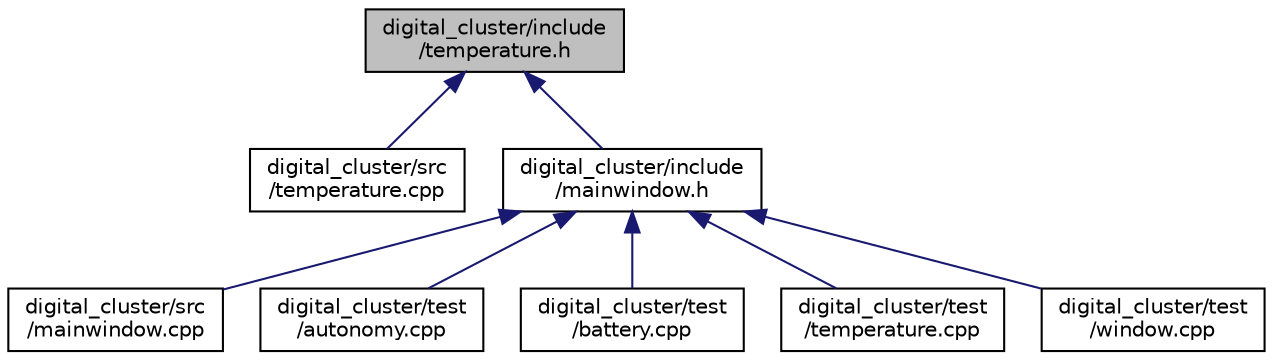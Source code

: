digraph "digital_cluster/include/temperature.h"
{
 // LATEX_PDF_SIZE
  edge [fontname="Helvetica",fontsize="10",labelfontname="Helvetica",labelfontsize="10"];
  node [fontname="Helvetica",fontsize="10",shape=record];
  Node1 [label="digital_cluster/include\l/temperature.h",height=0.2,width=0.4,color="black", fillcolor="grey75", style="filled", fontcolor="black",tooltip=" "];
  Node1 -> Node2 [dir="back",color="midnightblue",fontsize="10",style="solid",fontname="Helvetica"];
  Node2 [label="digital_cluster/src\l/temperature.cpp",height=0.2,width=0.4,color="black", fillcolor="white", style="filled",URL="$src_2temperature_8cpp.html",tooltip=" "];
  Node1 -> Node3 [dir="back",color="midnightblue",fontsize="10",style="solid",fontname="Helvetica"];
  Node3 [label="digital_cluster/include\l/mainwindow.h",height=0.2,width=0.4,color="black", fillcolor="white", style="filled",URL="$mainwindow_8h.html",tooltip=" "];
  Node3 -> Node4 [dir="back",color="midnightblue",fontsize="10",style="solid",fontname="Helvetica"];
  Node4 [label="digital_cluster/src\l/mainwindow.cpp",height=0.2,width=0.4,color="black", fillcolor="white", style="filled",URL="$mainwindow_8cpp.html",tooltip=" "];
  Node3 -> Node5 [dir="back",color="midnightblue",fontsize="10",style="solid",fontname="Helvetica"];
  Node5 [label="digital_cluster/test\l/autonomy.cpp",height=0.2,width=0.4,color="black", fillcolor="white", style="filled",URL="$test_2autonomy_8cpp.html",tooltip=" "];
  Node3 -> Node6 [dir="back",color="midnightblue",fontsize="10",style="solid",fontname="Helvetica"];
  Node6 [label="digital_cluster/test\l/battery.cpp",height=0.2,width=0.4,color="black", fillcolor="white", style="filled",URL="$test_2battery_8cpp.html",tooltip=" "];
  Node3 -> Node7 [dir="back",color="midnightblue",fontsize="10",style="solid",fontname="Helvetica"];
  Node7 [label="digital_cluster/test\l/temperature.cpp",height=0.2,width=0.4,color="black", fillcolor="white", style="filled",URL="$test_2temperature_8cpp.html",tooltip=" "];
  Node3 -> Node8 [dir="back",color="midnightblue",fontsize="10",style="solid",fontname="Helvetica"];
  Node8 [label="digital_cluster/test\l/window.cpp",height=0.2,width=0.4,color="black", fillcolor="white", style="filled",URL="$window_8cpp.html",tooltip=" "];
}
